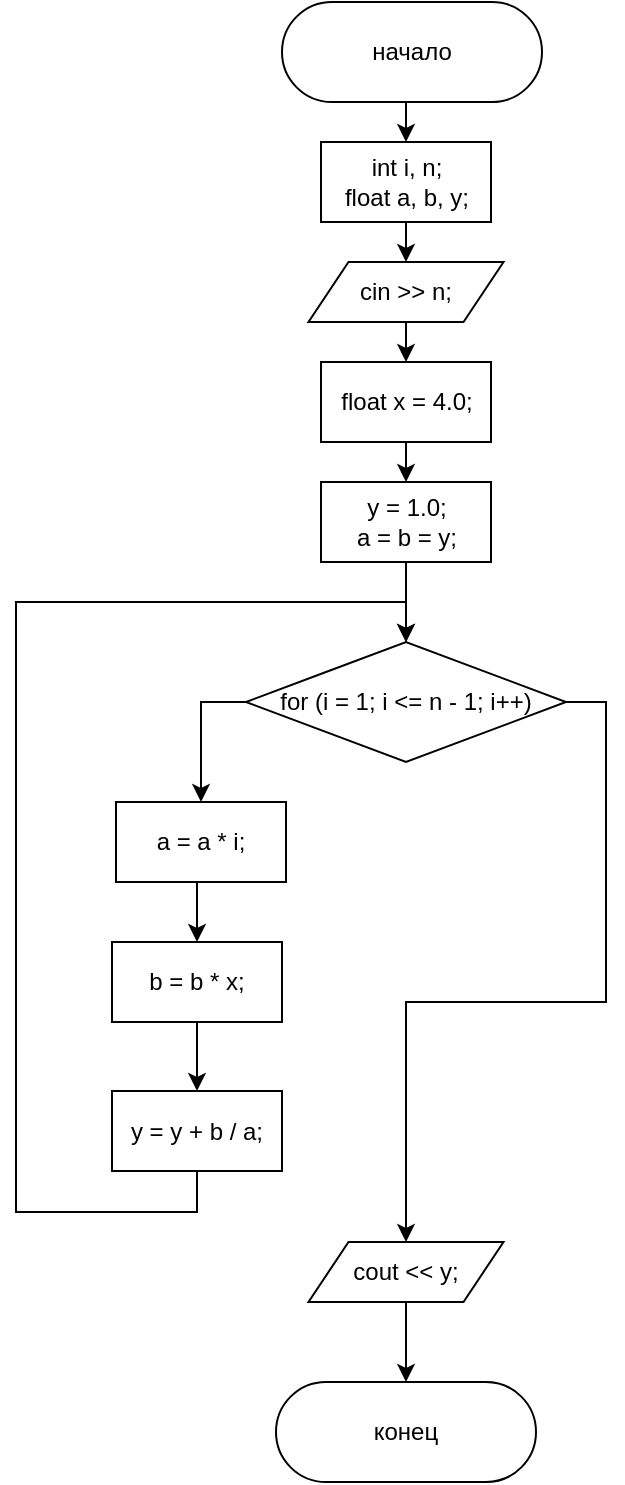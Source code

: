 <mxfile version="15.8.6" type="device"><diagram id="C5RBs43oDa-KdzZeNtuy" name="Page-1"><mxGraphModel dx="383" dy="606" grid="1" gridSize="10" guides="1" tooltips="1" connect="1" arrows="1" fold="1" page="1" pageScale="1" pageWidth="827" pageHeight="1169" math="0" shadow="0"><root><mxCell id="WIyWlLk6GJQsqaUBKTNV-0"/><mxCell id="WIyWlLk6GJQsqaUBKTNV-1" parent="WIyWlLk6GJQsqaUBKTNV-0"/><mxCell id="7y9Pi7SHWxLuiGCQ5rHv-0" style="edgeStyle=orthogonalEdgeStyle;rounded=0;orthogonalLoop=1;jettySize=auto;html=1;exitX=0.5;exitY=1;exitDx=0;exitDy=0;entryX=0.5;entryY=0;entryDx=0;entryDy=0;" edge="1" parent="WIyWlLk6GJQsqaUBKTNV-1" source="7y9Pi7SHWxLuiGCQ5rHv-1" target="7y9Pi7SHWxLuiGCQ5rHv-2"><mxGeometry relative="1" as="geometry"/></mxCell><mxCell id="7y9Pi7SHWxLuiGCQ5rHv-1" value="начало" style="rounded=1;whiteSpace=wrap;html=1;arcSize=50;" vertex="1" parent="WIyWlLk6GJQsqaUBKTNV-1"><mxGeometry x="343" width="130" height="50" as="geometry"/></mxCell><mxCell id="7y9Pi7SHWxLuiGCQ5rHv-4" style="edgeStyle=orthogonalEdgeStyle;rounded=0;orthogonalLoop=1;jettySize=auto;html=1;exitX=0.5;exitY=1;exitDx=0;exitDy=0;entryX=0.5;entryY=0;entryDx=0;entryDy=0;" edge="1" parent="WIyWlLk6GJQsqaUBKTNV-1" source="7y9Pi7SHWxLuiGCQ5rHv-2" target="7y9Pi7SHWxLuiGCQ5rHv-3"><mxGeometry relative="1" as="geometry"/></mxCell><mxCell id="7y9Pi7SHWxLuiGCQ5rHv-2" value="&lt;div&gt;int i, n;&lt;/div&gt;&lt;div&gt;&lt;span&gt;&#9;&lt;/span&gt;float a, b, y;&lt;/div&gt;" style="rounded=0;whiteSpace=wrap;html=1;" vertex="1" parent="WIyWlLk6GJQsqaUBKTNV-1"><mxGeometry x="362.5" y="70" width="85" height="40" as="geometry"/></mxCell><mxCell id="7y9Pi7SHWxLuiGCQ5rHv-6" style="edgeStyle=orthogonalEdgeStyle;rounded=0;orthogonalLoop=1;jettySize=auto;html=1;exitX=0.5;exitY=1;exitDx=0;exitDy=0;entryX=0.5;entryY=0;entryDx=0;entryDy=0;" edge="1" parent="WIyWlLk6GJQsqaUBKTNV-1" source="7y9Pi7SHWxLuiGCQ5rHv-3" target="7y9Pi7SHWxLuiGCQ5rHv-5"><mxGeometry relative="1" as="geometry"/></mxCell><mxCell id="7y9Pi7SHWxLuiGCQ5rHv-3" value="cin &amp;gt;&amp;gt; n;" style="shape=parallelogram;perimeter=parallelogramPerimeter;whiteSpace=wrap;html=1;fixedSize=1;rounded=1;arcSize=0;" vertex="1" parent="WIyWlLk6GJQsqaUBKTNV-1"><mxGeometry x="356.25" y="130" width="97.5" height="30" as="geometry"/></mxCell><mxCell id="7y9Pi7SHWxLuiGCQ5rHv-8" style="edgeStyle=orthogonalEdgeStyle;rounded=0;orthogonalLoop=1;jettySize=auto;html=1;exitX=0.5;exitY=1;exitDx=0;exitDy=0;entryX=0.5;entryY=0;entryDx=0;entryDy=0;" edge="1" parent="WIyWlLk6GJQsqaUBKTNV-1" source="7y9Pi7SHWxLuiGCQ5rHv-5" target="7y9Pi7SHWxLuiGCQ5rHv-7"><mxGeometry relative="1" as="geometry"/></mxCell><mxCell id="7y9Pi7SHWxLuiGCQ5rHv-5" value="float x = 4.0;" style="rounded=0;whiteSpace=wrap;html=1;" vertex="1" parent="WIyWlLk6GJQsqaUBKTNV-1"><mxGeometry x="362.5" y="180" width="85" height="40" as="geometry"/></mxCell><mxCell id="7y9Pi7SHWxLuiGCQ5rHv-10" style="edgeStyle=orthogonalEdgeStyle;rounded=0;orthogonalLoop=1;jettySize=auto;html=1;exitX=0.5;exitY=1;exitDx=0;exitDy=0;entryX=0.5;entryY=0;entryDx=0;entryDy=0;" edge="1" parent="WIyWlLk6GJQsqaUBKTNV-1" source="7y9Pi7SHWxLuiGCQ5rHv-7" target="7y9Pi7SHWxLuiGCQ5rHv-9"><mxGeometry relative="1" as="geometry"/></mxCell><mxCell id="7y9Pi7SHWxLuiGCQ5rHv-7" value="&lt;div&gt;y = 1.0;&lt;/div&gt;&lt;div&gt;&lt;span&gt;&#9;&lt;/span&gt;a = b = y;&lt;/div&gt;" style="rounded=0;whiteSpace=wrap;html=1;" vertex="1" parent="WIyWlLk6GJQsqaUBKTNV-1"><mxGeometry x="362.5" y="240" width="85" height="40" as="geometry"/></mxCell><mxCell id="7y9Pi7SHWxLuiGCQ5rHv-16" style="edgeStyle=orthogonalEdgeStyle;rounded=0;orthogonalLoop=1;jettySize=auto;html=1;exitX=0;exitY=0.5;exitDx=0;exitDy=0;entryX=0.5;entryY=0;entryDx=0;entryDy=0;" edge="1" parent="WIyWlLk6GJQsqaUBKTNV-1" source="7y9Pi7SHWxLuiGCQ5rHv-9" target="7y9Pi7SHWxLuiGCQ5rHv-11"><mxGeometry relative="1" as="geometry"/></mxCell><mxCell id="7y9Pi7SHWxLuiGCQ5rHv-19" style="edgeStyle=orthogonalEdgeStyle;rounded=0;orthogonalLoop=1;jettySize=auto;html=1;exitX=1;exitY=0.5;exitDx=0;exitDy=0;entryX=0.5;entryY=0;entryDx=0;entryDy=0;" edge="1" parent="WIyWlLk6GJQsqaUBKTNV-1" source="7y9Pi7SHWxLuiGCQ5rHv-9" target="7y9Pi7SHWxLuiGCQ5rHv-17"><mxGeometry relative="1" as="geometry"/></mxCell><mxCell id="7y9Pi7SHWxLuiGCQ5rHv-9" value="for (i = 1; i &amp;lt;= n - 1; i++)" style="rhombus;whiteSpace=wrap;html=1;rounded=1;arcSize=0;" vertex="1" parent="WIyWlLk6GJQsqaUBKTNV-1"><mxGeometry x="325" y="320" width="160" height="60" as="geometry"/></mxCell><mxCell id="7y9Pi7SHWxLuiGCQ5rHv-14" style="edgeStyle=orthogonalEdgeStyle;rounded=0;orthogonalLoop=1;jettySize=auto;html=1;exitX=0.5;exitY=1;exitDx=0;exitDy=0;entryX=0.5;entryY=0;entryDx=0;entryDy=0;" edge="1" parent="WIyWlLk6GJQsqaUBKTNV-1" source="7y9Pi7SHWxLuiGCQ5rHv-11" target="7y9Pi7SHWxLuiGCQ5rHv-12"><mxGeometry relative="1" as="geometry"/></mxCell><mxCell id="7y9Pi7SHWxLuiGCQ5rHv-11" value="a = a * i;" style="rounded=0;whiteSpace=wrap;html=1;" vertex="1" parent="WIyWlLk6GJQsqaUBKTNV-1"><mxGeometry x="260" y="400" width="85" height="40" as="geometry"/></mxCell><mxCell id="7y9Pi7SHWxLuiGCQ5rHv-15" style="edgeStyle=orthogonalEdgeStyle;rounded=0;orthogonalLoop=1;jettySize=auto;html=1;exitX=0.5;exitY=1;exitDx=0;exitDy=0;entryX=0.5;entryY=0;entryDx=0;entryDy=0;" edge="1" parent="WIyWlLk6GJQsqaUBKTNV-1" source="7y9Pi7SHWxLuiGCQ5rHv-12" target="7y9Pi7SHWxLuiGCQ5rHv-13"><mxGeometry relative="1" as="geometry"/></mxCell><mxCell id="7y9Pi7SHWxLuiGCQ5rHv-12" value="b = b * x;" style="rounded=0;whiteSpace=wrap;html=1;" vertex="1" parent="WIyWlLk6GJQsqaUBKTNV-1"><mxGeometry x="258" y="470" width="85" height="40" as="geometry"/></mxCell><mxCell id="7y9Pi7SHWxLuiGCQ5rHv-18" style="edgeStyle=orthogonalEdgeStyle;rounded=0;orthogonalLoop=1;jettySize=auto;html=1;exitX=0.5;exitY=1;exitDx=0;exitDy=0;entryX=0.5;entryY=0;entryDx=0;entryDy=0;" edge="1" parent="WIyWlLk6GJQsqaUBKTNV-1" source="7y9Pi7SHWxLuiGCQ5rHv-13" target="7y9Pi7SHWxLuiGCQ5rHv-9"><mxGeometry relative="1" as="geometry"><Array as="points"><mxPoint x="301" y="605"/><mxPoint x="210" y="605"/><mxPoint x="210" y="300"/><mxPoint x="405" y="300"/></Array></mxGeometry></mxCell><mxCell id="7y9Pi7SHWxLuiGCQ5rHv-13" value="y = y + b / a;" style="rounded=0;whiteSpace=wrap;html=1;" vertex="1" parent="WIyWlLk6GJQsqaUBKTNV-1"><mxGeometry x="258" y="544.5" width="85" height="40" as="geometry"/></mxCell><mxCell id="7y9Pi7SHWxLuiGCQ5rHv-21" style="edgeStyle=orthogonalEdgeStyle;rounded=0;orthogonalLoop=1;jettySize=auto;html=1;exitX=0.5;exitY=1;exitDx=0;exitDy=0;entryX=0.5;entryY=0;entryDx=0;entryDy=0;" edge="1" parent="WIyWlLk6GJQsqaUBKTNV-1" source="7y9Pi7SHWxLuiGCQ5rHv-17" target="7y9Pi7SHWxLuiGCQ5rHv-20"><mxGeometry relative="1" as="geometry"/></mxCell><mxCell id="7y9Pi7SHWxLuiGCQ5rHv-17" value="cout &amp;lt;&amp;lt; y;" style="shape=parallelogram;perimeter=parallelogramPerimeter;whiteSpace=wrap;html=1;fixedSize=1;rounded=1;arcSize=0;" vertex="1" parent="WIyWlLk6GJQsqaUBKTNV-1"><mxGeometry x="356.25" y="620" width="97.5" height="30" as="geometry"/></mxCell><mxCell id="7y9Pi7SHWxLuiGCQ5rHv-20" value="конец" style="rounded=1;whiteSpace=wrap;html=1;arcSize=50;" vertex="1" parent="WIyWlLk6GJQsqaUBKTNV-1"><mxGeometry x="340" y="690" width="130" height="50" as="geometry"/></mxCell></root></mxGraphModel></diagram></mxfile>